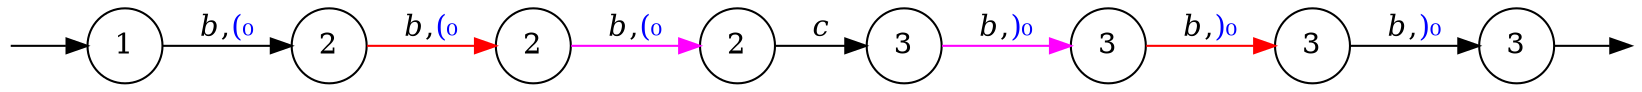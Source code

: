 digraph {
	node [shape=circle];
	Q0 [style=invisible, height=0, width=0, fixedsize=true];
	Q1 [style=invisible, height=0, width=0, fixedsize=true];
	graph [rankdir="LR"];
	0 [label=1];
	1 [label=2];
	2 [label=2];
	3 [label=2];
	4 [label=3];
	5 [label=3];
	6 [label=3];
	7 [label=3];

	Q0 -> 0;
	7 -> Q1;
	0 -> 1  [label=<<i>b</i>,<FONT COLOR="blue">(₀</FONT>> ];
	1 -> 2  [label=<<i>b</i>,<FONT COLOR="blue">(₀</FONT>>,color=red ];
	2 -> 3  [label=<<i>b</i>,<FONT COLOR="blue">(₀</FONT>>,color=fuchsia ];
	3 -> 4  [label=<<i>c</i>> ];
	4 -> 5  [label=<<i>b</i>,<FONT COLOR="blue">)₀</FONT>>,color=fuchsia ];
	5 -> 6  [label=<<i>b</i>,<FONT COLOR="blue">)₀</FONT>>,color=red ];
	6 -> 7  [label=<<i>b</i>,<FONT COLOR="blue">)₀</FONT>> ];
}
